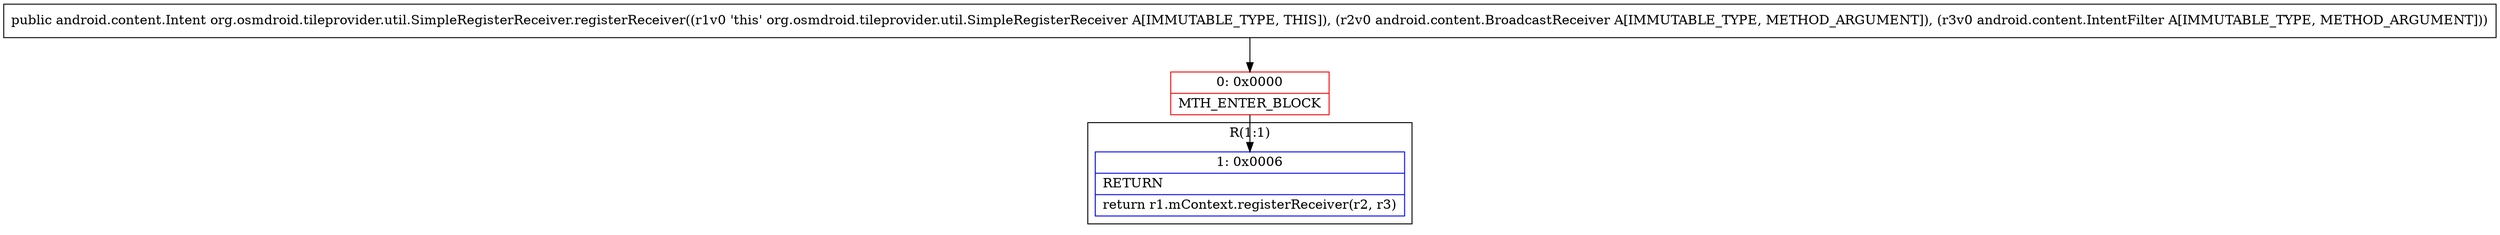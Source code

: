 digraph "CFG fororg.osmdroid.tileprovider.util.SimpleRegisterReceiver.registerReceiver(Landroid\/content\/BroadcastReceiver;Landroid\/content\/IntentFilter;)Landroid\/content\/Intent;" {
subgraph cluster_Region_1897447356 {
label = "R(1:1)";
node [shape=record,color=blue];
Node_1 [shape=record,label="{1\:\ 0x0006|RETURN\l|return r1.mContext.registerReceiver(r2, r3)\l}"];
}
Node_0 [shape=record,color=red,label="{0\:\ 0x0000|MTH_ENTER_BLOCK\l}"];
MethodNode[shape=record,label="{public android.content.Intent org.osmdroid.tileprovider.util.SimpleRegisterReceiver.registerReceiver((r1v0 'this' org.osmdroid.tileprovider.util.SimpleRegisterReceiver A[IMMUTABLE_TYPE, THIS]), (r2v0 android.content.BroadcastReceiver A[IMMUTABLE_TYPE, METHOD_ARGUMENT]), (r3v0 android.content.IntentFilter A[IMMUTABLE_TYPE, METHOD_ARGUMENT])) }"];
MethodNode -> Node_0;
Node_0 -> Node_1;
}

